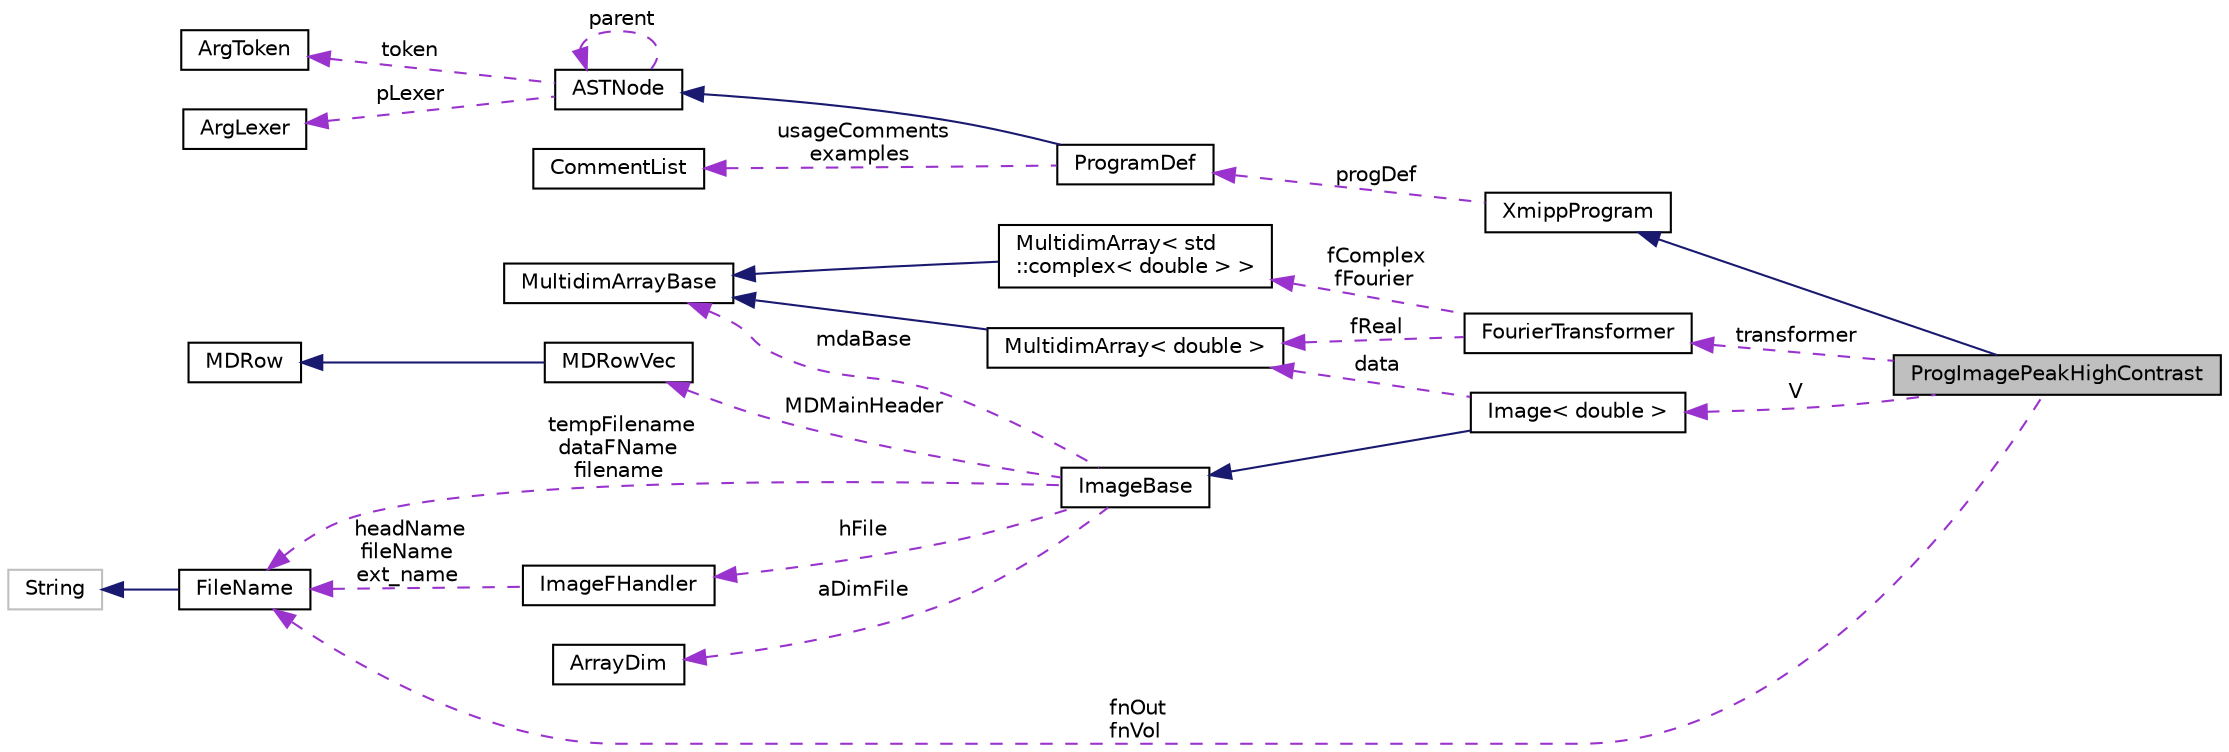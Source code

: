 digraph "ProgImagePeakHighContrast"
{
  edge [fontname="Helvetica",fontsize="10",labelfontname="Helvetica",labelfontsize="10"];
  node [fontname="Helvetica",fontsize="10",shape=record];
  rankdir="LR";
  Node2 [label="ProgImagePeakHighContrast",height=0.2,width=0.4,color="black", fillcolor="grey75", style="filled", fontcolor="black"];
  Node3 -> Node2 [dir="back",color="midnightblue",fontsize="10",style="solid",fontname="Helvetica"];
  Node3 [label="XmippProgram",height=0.2,width=0.4,color="black", fillcolor="white", style="filled",URL="$classXmippProgram.html"];
  Node4 -> Node3 [dir="back",color="darkorchid3",fontsize="10",style="dashed",label=" progDef" ,fontname="Helvetica"];
  Node4 [label="ProgramDef",height=0.2,width=0.4,color="black", fillcolor="white", style="filled",URL="$classProgramDef.html"];
  Node5 -> Node4 [dir="back",color="midnightblue",fontsize="10",style="solid",fontname="Helvetica"];
  Node5 [label="ASTNode",height=0.2,width=0.4,color="black", fillcolor="white", style="filled",URL="$classASTNode.html"];
  Node6 -> Node5 [dir="back",color="darkorchid3",fontsize="10",style="dashed",label=" token" ,fontname="Helvetica"];
  Node6 [label="ArgToken",height=0.2,width=0.4,color="black", fillcolor="white", style="filled",URL="$classArgToken.html"];
  Node7 -> Node5 [dir="back",color="darkorchid3",fontsize="10",style="dashed",label=" pLexer" ,fontname="Helvetica"];
  Node7 [label="ArgLexer",height=0.2,width=0.4,color="black", fillcolor="white", style="filled",URL="$classArgLexer.html"];
  Node5 -> Node5 [dir="back",color="darkorchid3",fontsize="10",style="dashed",label=" parent" ,fontname="Helvetica"];
  Node8 -> Node4 [dir="back",color="darkorchid3",fontsize="10",style="dashed",label=" usageComments\nexamples" ,fontname="Helvetica"];
  Node8 [label="CommentList",height=0.2,width=0.4,color="black", fillcolor="white", style="filled",URL="$classCommentList.html"];
  Node9 -> Node2 [dir="back",color="darkorchid3",fontsize="10",style="dashed",label=" transformer" ,fontname="Helvetica"];
  Node9 [label="FourierTransformer",height=0.2,width=0.4,color="black", fillcolor="white", style="filled",URL="$classFourierTransformer.html"];
  Node10 -> Node9 [dir="back",color="darkorchid3",fontsize="10",style="dashed",label=" fReal" ,fontname="Helvetica"];
  Node10 [label="MultidimArray\< double \>",height=0.2,width=0.4,color="black", fillcolor="white", style="filled",URL="$classMultidimArray.html"];
  Node11 -> Node10 [dir="back",color="midnightblue",fontsize="10",style="solid",fontname="Helvetica"];
  Node11 [label="MultidimArrayBase",height=0.2,width=0.4,color="black", fillcolor="white", style="filled",URL="$classMultidimArrayBase.html"];
  Node12 -> Node9 [dir="back",color="darkorchid3",fontsize="10",style="dashed",label=" fComplex\nfFourier" ,fontname="Helvetica"];
  Node12 [label="MultidimArray\< std\l::complex\< double \> \>",height=0.2,width=0.4,color="black", fillcolor="white", style="filled",URL="$classMultidimArray.html"];
  Node11 -> Node12 [dir="back",color="midnightblue",fontsize="10",style="solid",fontname="Helvetica"];
  Node13 -> Node2 [dir="back",color="darkorchid3",fontsize="10",style="dashed",label=" V" ,fontname="Helvetica"];
  Node13 [label="Image\< double \>",height=0.2,width=0.4,color="black", fillcolor="white", style="filled",URL="$classImage.html"];
  Node14 -> Node13 [dir="back",color="midnightblue",fontsize="10",style="solid",fontname="Helvetica"];
  Node14 [label="ImageBase",height=0.2,width=0.4,color="black", fillcolor="white", style="filled",URL="$classImageBase.html",tooltip="Image base class. "];
  Node11 -> Node14 [dir="back",color="darkorchid3",fontsize="10",style="dashed",label=" mdaBase" ,fontname="Helvetica"];
  Node15 -> Node14 [dir="back",color="darkorchid3",fontsize="10",style="dashed",label=" MDMainHeader" ,fontname="Helvetica"];
  Node15 [label="MDRowVec",height=0.2,width=0.4,color="black", fillcolor="white", style="filled",URL="$classMDRowVec.html"];
  Node16 -> Node15 [dir="back",color="midnightblue",fontsize="10",style="solid",fontname="Helvetica"];
  Node16 [label="MDRow",height=0.2,width=0.4,color="black", fillcolor="white", style="filled",URL="$classMDRow.html"];
  Node17 -> Node14 [dir="back",color="darkorchid3",fontsize="10",style="dashed",label=" hFile" ,fontname="Helvetica"];
  Node17 [label="ImageFHandler",height=0.2,width=0.4,color="black", fillcolor="white", style="filled",URL="$structImageFHandler.html"];
  Node18 -> Node17 [dir="back",color="darkorchid3",fontsize="10",style="dashed",label=" headName\nfileName\next_name" ,fontname="Helvetica"];
  Node18 [label="FileName",height=0.2,width=0.4,color="black", fillcolor="white", style="filled",URL="$classFileName.html"];
  Node19 -> Node18 [dir="back",color="midnightblue",fontsize="10",style="solid",fontname="Helvetica"];
  Node19 [label="String",height=0.2,width=0.4,color="grey75", fillcolor="white", style="filled"];
  Node20 -> Node14 [dir="back",color="darkorchid3",fontsize="10",style="dashed",label=" aDimFile" ,fontname="Helvetica"];
  Node20 [label="ArrayDim",height=0.2,width=0.4,color="black", fillcolor="white", style="filled",URL="$structArrayDim.html"];
  Node18 -> Node14 [dir="back",color="darkorchid3",fontsize="10",style="dashed",label=" tempFilename\ndataFName\nfilename" ,fontname="Helvetica"];
  Node10 -> Node13 [dir="back",color="darkorchid3",fontsize="10",style="dashed",label=" data" ,fontname="Helvetica"];
  Node18 -> Node2 [dir="back",color="darkorchid3",fontsize="10",style="dashed",label=" fnOut\nfnVol" ,fontname="Helvetica"];
}
